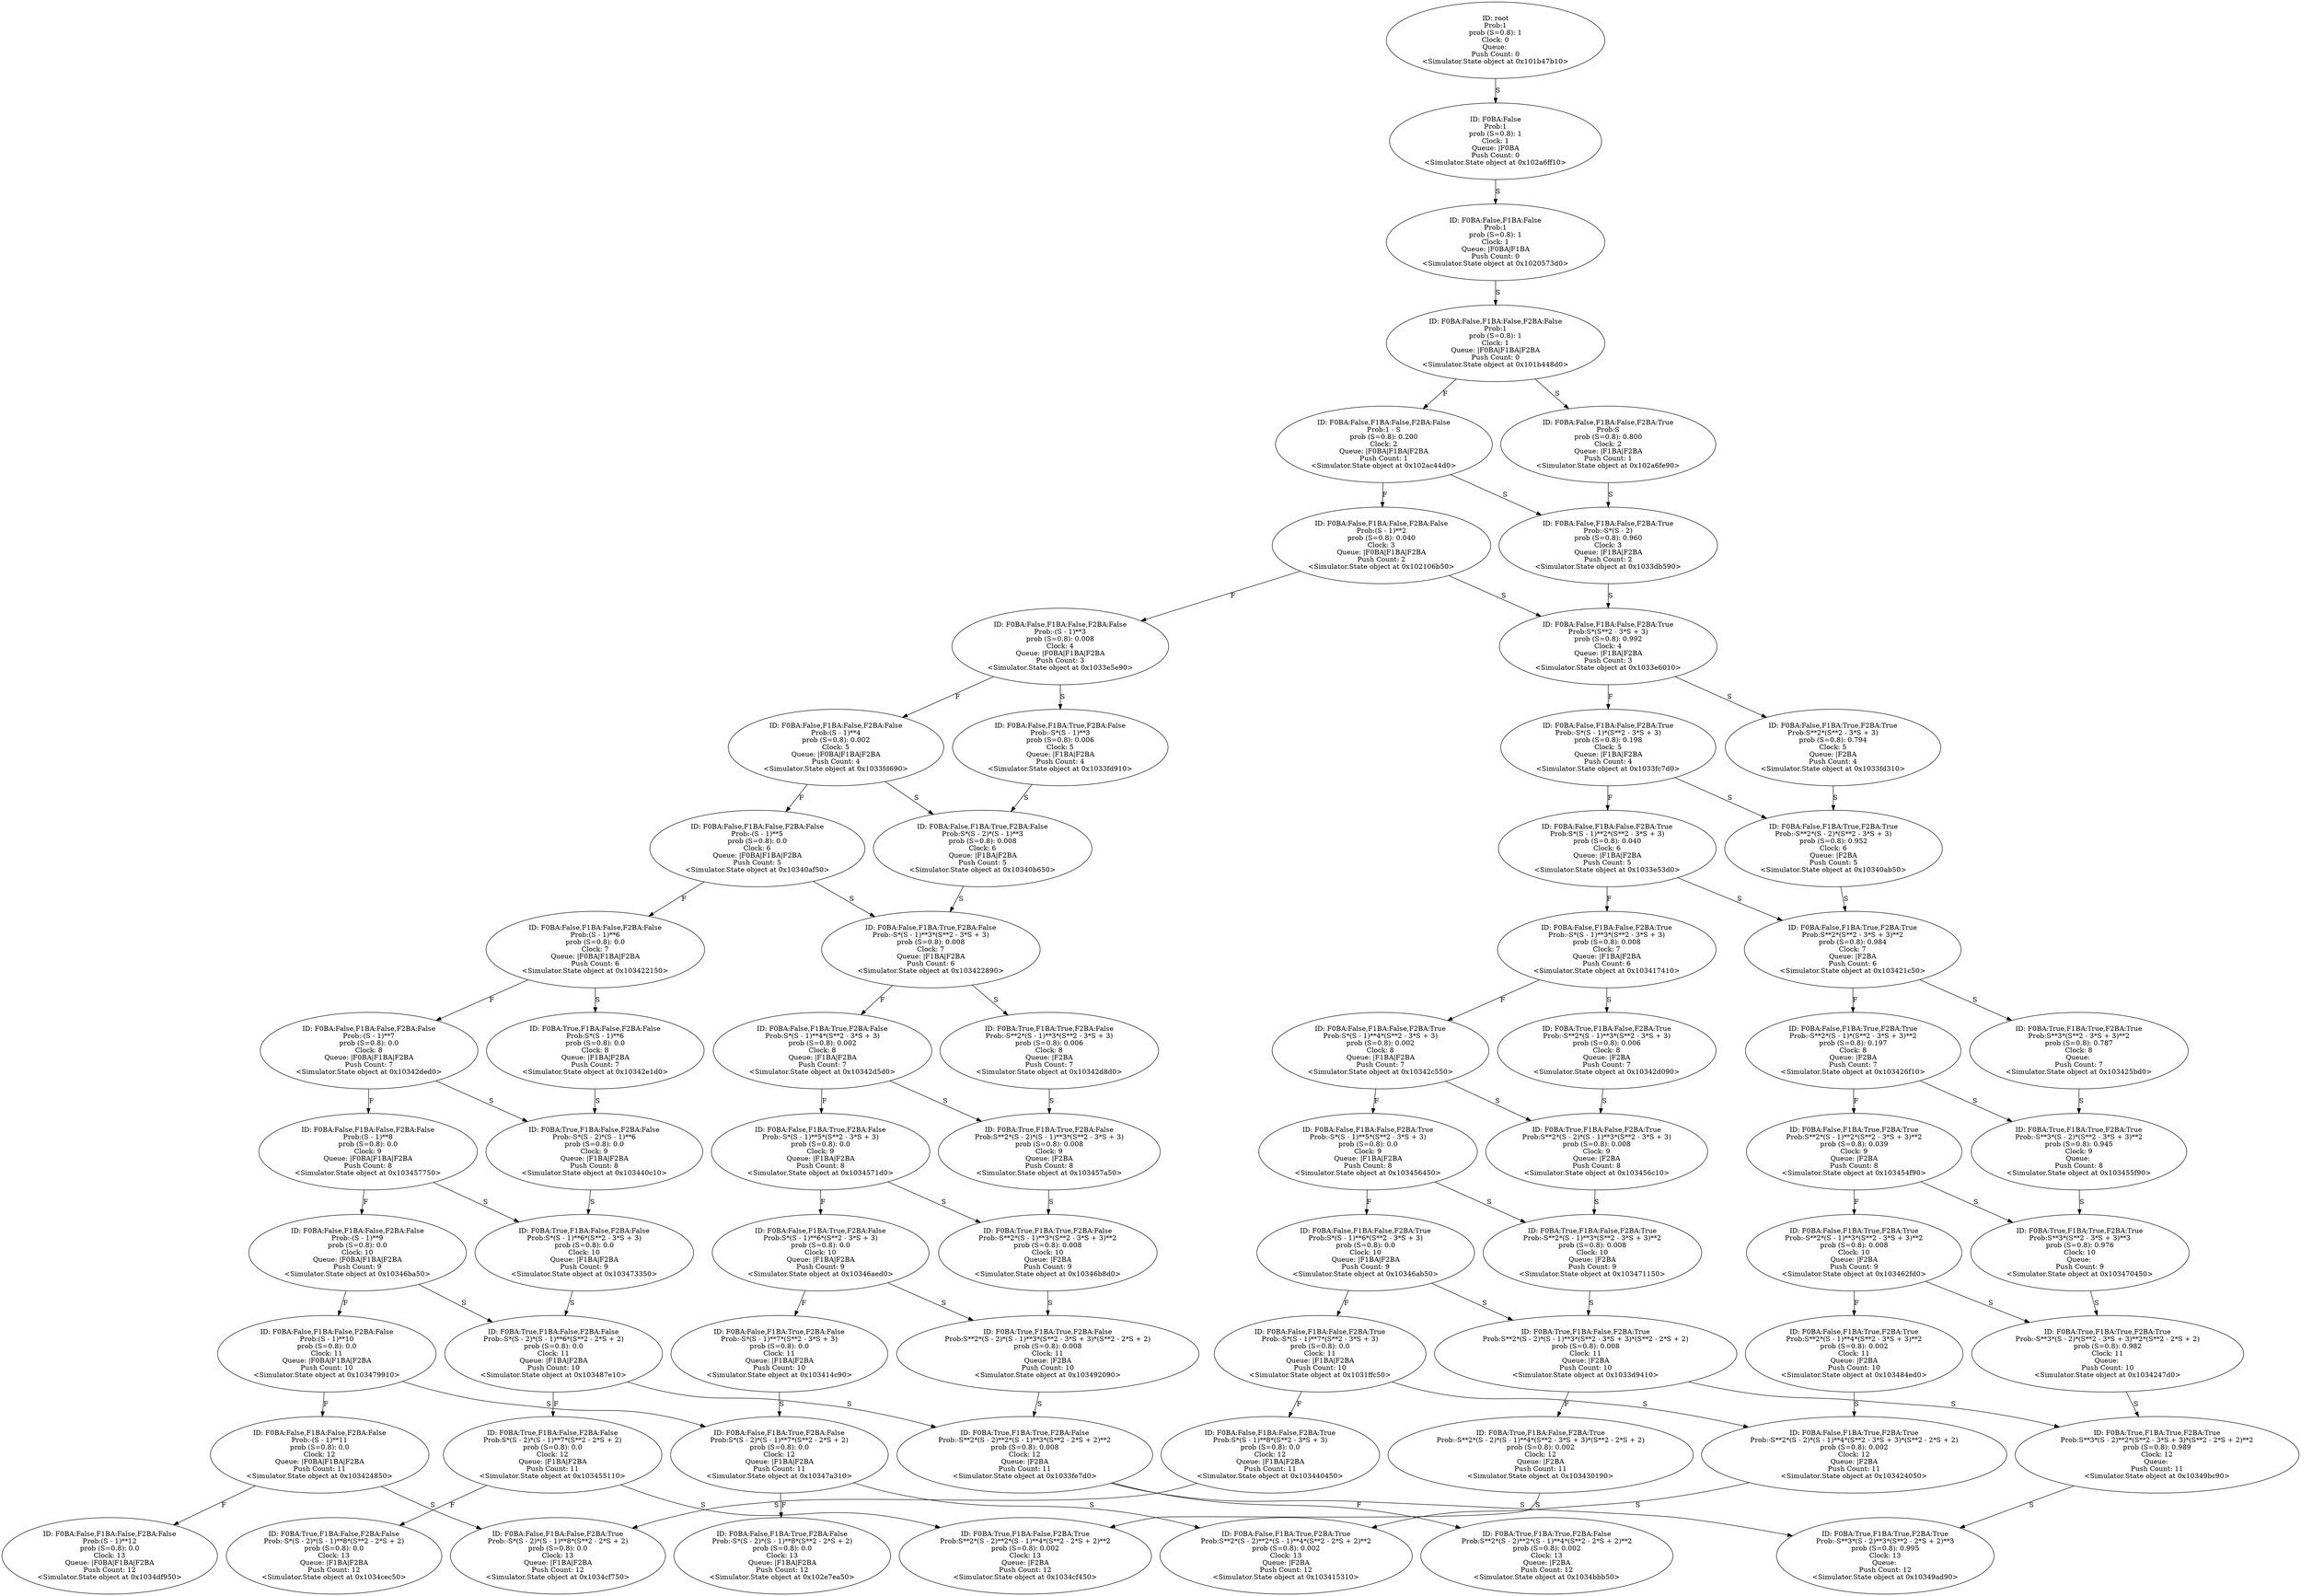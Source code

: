 digraph "./Output/pulls.wrp" {
	<Simulator.State object at 0x101b47b10> [label="ID: root
Prob:1
prob (S=0.8): 1
Clock: 0
Queue: 
Push Count: 0
<Simulator.State object at 0x101b47b10>"]
	<Simulator.State object at 0x101b47b10> -> <Simulator.State object at 0x102a6ff10> [label=S]
	<Simulator.State object at 0x102a6ff10> [label="ID: F0BA:False
Prob:1
prob (S=0.8): 1
Clock: 1
Queue: |F0BA
Push Count: 0
<Simulator.State object at 0x102a6ff10>"]
	<Simulator.State object at 0x102a6ff10> -> <Simulator.State object at 0x1020573d0> [label=S]
	<Simulator.State object at 0x1020573d0> [label="ID: F0BA:False,F1BA:False
Prob:1
prob (S=0.8): 1
Clock: 1
Queue: |F0BA|F1BA
Push Count: 0
<Simulator.State object at 0x1020573d0>"]
	<Simulator.State object at 0x1020573d0> -> <Simulator.State object at 0x101b448d0> [label=S]
	<Simulator.State object at 0x101b448d0> [label="ID: F0BA:False,F1BA:False,F2BA:False
Prob:1
prob (S=0.8): 1
Clock: 1
Queue: |F0BA|F1BA|F2BA
Push Count: 0
<Simulator.State object at 0x101b448d0>"]
	<Simulator.State object at 0x101b448d0> -> <Simulator.State object at 0x102ac44d0> [label=F]
	<Simulator.State object at 0x101b448d0> -> <Simulator.State object at 0x102a6fe90> [label=S]
	<Simulator.State object at 0x102ac44d0> [label="ID: F0BA:False,F1BA:False,F2BA:False
Prob:1 - S
prob (S=0.8): 0.200
Clock: 2
Queue: |F0BA|F1BA|F2BA
Push Count: 1
<Simulator.State object at 0x102ac44d0>"]
	<Simulator.State object at 0x102ac44d0> -> <Simulator.State object at 0x102106b50> [label=F]
	<Simulator.State object at 0x102ac44d0> -> <Simulator.State object at 0x1033db590> [label=S]
	<Simulator.State object at 0x102a6fe90> [label="ID: F0BA:False,F1BA:False,F2BA:True
Prob:S
prob (S=0.8): 0.800
Clock: 2
Queue: |F1BA|F2BA
Push Count: 1
<Simulator.State object at 0x102a6fe90>"]
	<Simulator.State object at 0x102a6fe90> -> <Simulator.State object at 0x1033db590> [label=S]
	<Simulator.State object at 0x102106b50> [label="ID: F0BA:False,F1BA:False,F2BA:False
Prob:(S - 1)**2
prob (S=0.8): 0.040
Clock: 3
Queue: |F0BA|F1BA|F2BA
Push Count: 2
<Simulator.State object at 0x102106b50>"]
	<Simulator.State object at 0x102106b50> -> <Simulator.State object at 0x1033e5e90> [label=F]
	<Simulator.State object at 0x102106b50> -> <Simulator.State object at 0x1033e6010> [label=S]
	<Simulator.State object at 0x1033db590> [label="ID: F0BA:False,F1BA:False,F2BA:True
Prob:-S*(S - 2)
prob (S=0.8): 0.960
Clock: 3
Queue: |F1BA|F2BA
Push Count: 2
<Simulator.State object at 0x1033db590>"]
	<Simulator.State object at 0x1033db590> -> <Simulator.State object at 0x1033e6010> [label=S]
	<Simulator.State object at 0x1033e5e90> [label="ID: F0BA:False,F1BA:False,F2BA:False
Prob:-(S - 1)**3
prob (S=0.8): 0.008
Clock: 4
Queue: |F0BA|F1BA|F2BA
Push Count: 3
<Simulator.State object at 0x1033e5e90>"]
	<Simulator.State object at 0x1033e5e90> -> <Simulator.State object at 0x1033fd690> [label=F]
	<Simulator.State object at 0x1033e5e90> -> <Simulator.State object at 0x1033fd910> [label=S]
	<Simulator.State object at 0x1033e6010> [label="ID: F0BA:False,F1BA:False,F2BA:True
Prob:S*(S**2 - 3*S + 3)
prob (S=0.8): 0.992
Clock: 4
Queue: |F1BA|F2BA
Push Count: 3
<Simulator.State object at 0x1033e6010>"]
	<Simulator.State object at 0x1033e6010> -> <Simulator.State object at 0x1033fc7d0> [label=F]
	<Simulator.State object at 0x1033e6010> -> <Simulator.State object at 0x1033fd310> [label=S]
	<Simulator.State object at 0x1033fd690> [label="ID: F0BA:False,F1BA:False,F2BA:False
Prob:(S - 1)**4
prob (S=0.8): 0.002
Clock: 5
Queue: |F0BA|F1BA|F2BA
Push Count: 4
<Simulator.State object at 0x1033fd690>"]
	<Simulator.State object at 0x1033fd690> -> <Simulator.State object at 0x10340af50> [label=F]
	<Simulator.State object at 0x1033fd690> -> <Simulator.State object at 0x10340b650> [label=S]
	<Simulator.State object at 0x1033fd910> [label="ID: F0BA:False,F1BA:True,F2BA:False
Prob:-S*(S - 1)**3
prob (S=0.8): 0.006
Clock: 5
Queue: |F1BA|F2BA
Push Count: 4
<Simulator.State object at 0x1033fd910>"]
	<Simulator.State object at 0x1033fd910> -> <Simulator.State object at 0x10340b650> [label=S]
	<Simulator.State object at 0x1033fc7d0> [label="ID: F0BA:False,F1BA:False,F2BA:True
Prob:-S*(S - 1)*(S**2 - 3*S + 3)
prob (S=0.8): 0.198
Clock: 5
Queue: |F1BA|F2BA
Push Count: 4
<Simulator.State object at 0x1033fc7d0>"]
	<Simulator.State object at 0x1033fc7d0> -> <Simulator.State object at 0x1033e53d0> [label=F]
	<Simulator.State object at 0x1033fc7d0> -> <Simulator.State object at 0x10340ab50> [label=S]
	<Simulator.State object at 0x1033fd310> [label="ID: F0BA:False,F1BA:True,F2BA:True
Prob:S**2*(S**2 - 3*S + 3)
prob (S=0.8): 0.794
Clock: 5
Queue: |F2BA
Push Count: 4
<Simulator.State object at 0x1033fd310>"]
	<Simulator.State object at 0x1033fd310> -> <Simulator.State object at 0x10340ab50> [label=S]
	<Simulator.State object at 0x10340af50> [label="ID: F0BA:False,F1BA:False,F2BA:False
Prob:-(S - 1)**5
prob (S=0.8): 0.0
Clock: 6
Queue: |F0BA|F1BA|F2BA
Push Count: 5
<Simulator.State object at 0x10340af50>"]
	<Simulator.State object at 0x10340af50> -> <Simulator.State object at 0x103422150> [label=F]
	<Simulator.State object at 0x10340af50> -> <Simulator.State object at 0x103422890> [label=S]
	<Simulator.State object at 0x10340b650> [label="ID: F0BA:False,F1BA:True,F2BA:False
Prob:S*(S - 2)*(S - 1)**3
prob (S=0.8): 0.008
Clock: 6
Queue: |F1BA|F2BA
Push Count: 5
<Simulator.State object at 0x10340b650>"]
	<Simulator.State object at 0x10340b650> -> <Simulator.State object at 0x103422890> [label=S]
	<Simulator.State object at 0x1033e53d0> [label="ID: F0BA:False,F1BA:False,F2BA:True
Prob:S*(S - 1)**2*(S**2 - 3*S + 3)
prob (S=0.8): 0.040
Clock: 6
Queue: |F1BA|F2BA
Push Count: 5
<Simulator.State object at 0x1033e53d0>"]
	<Simulator.State object at 0x1033e53d0> -> <Simulator.State object at 0x103417410> [label=F]
	<Simulator.State object at 0x1033e53d0> -> <Simulator.State object at 0x103421c50> [label=S]
	<Simulator.State object at 0x10340ab50> [label="ID: F0BA:False,F1BA:True,F2BA:True
Prob:-S**2*(S - 2)*(S**2 - 3*S + 3)
prob (S=0.8): 0.952
Clock: 6
Queue: |F2BA
Push Count: 5
<Simulator.State object at 0x10340ab50>"]
	<Simulator.State object at 0x10340ab50> -> <Simulator.State object at 0x103421c50> [label=S]
	<Simulator.State object at 0x103422150> [label="ID: F0BA:False,F1BA:False,F2BA:False
Prob:(S - 1)**6
prob (S=0.8): 0.0
Clock: 7
Queue: |F0BA|F1BA|F2BA
Push Count: 6
<Simulator.State object at 0x103422150>"]
	<Simulator.State object at 0x103422150> -> <Simulator.State object at 0x10342ded0> [label=F]
	<Simulator.State object at 0x103422150> -> <Simulator.State object at 0x10342e1d0> [label=S]
	<Simulator.State object at 0x103422890> [label="ID: F0BA:False,F1BA:True,F2BA:False
Prob:-S*(S - 1)**3*(S**2 - 3*S + 3)
prob (S=0.8): 0.008
Clock: 7
Queue: |F1BA|F2BA
Push Count: 6
<Simulator.State object at 0x103422890>"]
	<Simulator.State object at 0x103422890> -> <Simulator.State object at 0x10342d5d0> [label=F]
	<Simulator.State object at 0x103422890> -> <Simulator.State object at 0x10342d8d0> [label=S]
	<Simulator.State object at 0x103417410> [label="ID: F0BA:False,F1BA:False,F2BA:True
Prob:-S*(S - 1)**3*(S**2 - 3*S + 3)
prob (S=0.8): 0.008
Clock: 7
Queue: |F1BA|F2BA
Push Count: 6
<Simulator.State object at 0x103417410>"]
	<Simulator.State object at 0x103417410> -> <Simulator.State object at 0x10342c550> [label=F]
	<Simulator.State object at 0x103417410> -> <Simulator.State object at 0x10342d090> [label=S]
	<Simulator.State object at 0x103421c50> [label="ID: F0BA:False,F1BA:True,F2BA:True
Prob:S**2*(S**2 - 3*S + 3)**2
prob (S=0.8): 0.984
Clock: 7
Queue: |F2BA
Push Count: 6
<Simulator.State object at 0x103421c50>"]
	<Simulator.State object at 0x103421c50> -> <Simulator.State object at 0x103426f10> [label=F]
	<Simulator.State object at 0x103421c50> -> <Simulator.State object at 0x103425bd0> [label=S]
	<Simulator.State object at 0x10342ded0> [label="ID: F0BA:False,F1BA:False,F2BA:False
Prob:-(S - 1)**7
prob (S=0.8): 0.0
Clock: 8
Queue: |F0BA|F1BA|F2BA
Push Count: 7
<Simulator.State object at 0x10342ded0>"]
	<Simulator.State object at 0x10342ded0> -> <Simulator.State object at 0x103457750> [label=F]
	<Simulator.State object at 0x10342ded0> -> <Simulator.State object at 0x103440c10> [label=S]
	<Simulator.State object at 0x10342e1d0> [label="ID: F0BA:True,F1BA:False,F2BA:False
Prob:S*(S - 1)**6
prob (S=0.8): 0.0
Clock: 8
Queue: |F1BA|F2BA
Push Count: 7
<Simulator.State object at 0x10342e1d0>"]
	<Simulator.State object at 0x10342e1d0> -> <Simulator.State object at 0x103440c10> [label=S]
	<Simulator.State object at 0x10342d5d0> [label="ID: F0BA:False,F1BA:True,F2BA:False
Prob:S*(S - 1)**4*(S**2 - 3*S + 3)
prob (S=0.8): 0.002
Clock: 8
Queue: |F1BA|F2BA
Push Count: 7
<Simulator.State object at 0x10342d5d0>"]
	<Simulator.State object at 0x10342d5d0> -> <Simulator.State object at 0x1034571d0> [label=F]
	<Simulator.State object at 0x10342d5d0> -> <Simulator.State object at 0x103457a50> [label=S]
	<Simulator.State object at 0x10342d8d0> [label="ID: F0BA:True,F1BA:True,F2BA:False
Prob:-S**2*(S - 1)**3*(S**2 - 3*S + 3)
prob (S=0.8): 0.006
Clock: 8
Queue: |F2BA
Push Count: 7
<Simulator.State object at 0x10342d8d0>"]
	<Simulator.State object at 0x10342d8d0> -> <Simulator.State object at 0x103457a50> [label=S]
	<Simulator.State object at 0x10342c550> [label="ID: F0BA:False,F1BA:False,F2BA:True
Prob:S*(S - 1)**4*(S**2 - 3*S + 3)
prob (S=0.8): 0.002
Clock: 8
Queue: |F1BA|F2BA
Push Count: 7
<Simulator.State object at 0x10342c550>"]
	<Simulator.State object at 0x10342c550> -> <Simulator.State object at 0x103456450> [label=F]
	<Simulator.State object at 0x10342c550> -> <Simulator.State object at 0x103456c10> [label=S]
	<Simulator.State object at 0x10342d090> [label="ID: F0BA:True,F1BA:False,F2BA:True
Prob:-S**2*(S - 1)**3*(S**2 - 3*S + 3)
prob (S=0.8): 0.006
Clock: 8
Queue: |F2BA
Push Count: 7
<Simulator.State object at 0x10342d090>"]
	<Simulator.State object at 0x10342d090> -> <Simulator.State object at 0x103456c10> [label=S]
	<Simulator.State object at 0x103426f10> [label="ID: F0BA:False,F1BA:True,F2BA:True
Prob:-S**2*(S - 1)*(S**2 - 3*S + 3)**2
prob (S=0.8): 0.197
Clock: 8
Queue: |F2BA
Push Count: 7
<Simulator.State object at 0x103426f10>"]
	<Simulator.State object at 0x103426f10> -> <Simulator.State object at 0x103454f90> [label=F]
	<Simulator.State object at 0x103426f10> -> <Simulator.State object at 0x103455f90> [label=S]
	<Simulator.State object at 0x103425bd0> [label="ID: F0BA:True,F1BA:True,F2BA:True
Prob:S**3*(S**2 - 3*S + 3)**2
prob (S=0.8): 0.787
Clock: 8
Queue: 
Push Count: 7
<Simulator.State object at 0x103425bd0>"]
	<Simulator.State object at 0x103425bd0> -> <Simulator.State object at 0x103455f90> [label=S]
	<Simulator.State object at 0x103457750> [label="ID: F0BA:False,F1BA:False,F2BA:False
Prob:(S - 1)**8
prob (S=0.8): 0.0
Clock: 9
Queue: |F0BA|F1BA|F2BA
Push Count: 8
<Simulator.State object at 0x103457750>"]
	<Simulator.State object at 0x103457750> -> <Simulator.State object at 0x10346ba50> [label=F]
	<Simulator.State object at 0x103457750> -> <Simulator.State object at 0x103473350> [label=S]
	<Simulator.State object at 0x103440c10> [label="ID: F0BA:True,F1BA:False,F2BA:False
Prob:-S*(S - 2)*(S - 1)**6
prob (S=0.8): 0.0
Clock: 9
Queue: |F1BA|F2BA
Push Count: 8
<Simulator.State object at 0x103440c10>"]
	<Simulator.State object at 0x103440c10> -> <Simulator.State object at 0x103473350> [label=S]
	<Simulator.State object at 0x1034571d0> [label="ID: F0BA:False,F1BA:True,F2BA:False
Prob:-S*(S - 1)**5*(S**2 - 3*S + 3)
prob (S=0.8): 0.0
Clock: 9
Queue: |F1BA|F2BA
Push Count: 8
<Simulator.State object at 0x1034571d0>"]
	<Simulator.State object at 0x1034571d0> -> <Simulator.State object at 0x10346aed0> [label=F]
	<Simulator.State object at 0x1034571d0> -> <Simulator.State object at 0x10346b8d0> [label=S]
	<Simulator.State object at 0x103457a50> [label="ID: F0BA:True,F1BA:True,F2BA:False
Prob:S**2*(S - 2)*(S - 1)**3*(S**2 - 3*S + 3)
prob (S=0.8): 0.008
Clock: 9
Queue: |F2BA
Push Count: 8
<Simulator.State object at 0x103457a50>"]
	<Simulator.State object at 0x103457a50> -> <Simulator.State object at 0x10346b8d0> [label=S]
	<Simulator.State object at 0x103456450> [label="ID: F0BA:False,F1BA:False,F2BA:True
Prob:-S*(S - 1)**5*(S**2 - 3*S + 3)
prob (S=0.8): 0.0
Clock: 9
Queue: |F1BA|F2BA
Push Count: 8
<Simulator.State object at 0x103456450>"]
	<Simulator.State object at 0x103456450> -> <Simulator.State object at 0x10346ab50> [label=F]
	<Simulator.State object at 0x103456450> -> <Simulator.State object at 0x103471150> [label=S]
	<Simulator.State object at 0x103456c10> [label="ID: F0BA:True,F1BA:False,F2BA:True
Prob:S**2*(S - 2)*(S - 1)**3*(S**2 - 3*S + 3)
prob (S=0.8): 0.008
Clock: 9
Queue: |F2BA
Push Count: 8
<Simulator.State object at 0x103456c10>"]
	<Simulator.State object at 0x103456c10> -> <Simulator.State object at 0x103471150> [label=S]
	<Simulator.State object at 0x103454f90> [label="ID: F0BA:False,F1BA:True,F2BA:True
Prob:S**2*(S - 1)**2*(S**2 - 3*S + 3)**2
prob (S=0.8): 0.039
Clock: 9
Queue: |F2BA
Push Count: 8
<Simulator.State object at 0x103454f90>"]
	<Simulator.State object at 0x103454f90> -> <Simulator.State object at 0x103462fd0> [label=F]
	<Simulator.State object at 0x103454f90> -> <Simulator.State object at 0x103470450> [label=S]
	<Simulator.State object at 0x103455f90> [label="ID: F0BA:True,F1BA:True,F2BA:True
Prob:-S**3*(S - 2)*(S**2 - 3*S + 3)**2
prob (S=0.8): 0.945
Clock: 9
Queue: 
Push Count: 8
<Simulator.State object at 0x103455f90>"]
	<Simulator.State object at 0x103455f90> -> <Simulator.State object at 0x103470450> [label=S]
	<Simulator.State object at 0x10346ba50> [label="ID: F0BA:False,F1BA:False,F2BA:False
Prob:-(S - 1)**9
prob (S=0.8): 0.0
Clock: 10
Queue: |F0BA|F1BA|F2BA
Push Count: 9
<Simulator.State object at 0x10346ba50>"]
	<Simulator.State object at 0x10346ba50> -> <Simulator.State object at 0x103479910> [label=F]
	<Simulator.State object at 0x10346ba50> -> <Simulator.State object at 0x103487e10> [label=S]
	<Simulator.State object at 0x103473350> [label="ID: F0BA:True,F1BA:False,F2BA:False
Prob:S*(S - 1)**6*(S**2 - 3*S + 3)
prob (S=0.8): 0.0
Clock: 10
Queue: |F1BA|F2BA
Push Count: 9
<Simulator.State object at 0x103473350>"]
	<Simulator.State object at 0x103473350> -> <Simulator.State object at 0x103487e10> [label=S]
	<Simulator.State object at 0x10346aed0> [label="ID: F0BA:False,F1BA:True,F2BA:False
Prob:S*(S - 1)**6*(S**2 - 3*S + 3)
prob (S=0.8): 0.0
Clock: 10
Queue: |F1BA|F2BA
Push Count: 9
<Simulator.State object at 0x10346aed0>"]
	<Simulator.State object at 0x10346aed0> -> <Simulator.State object at 0x103414c90> [label=F]
	<Simulator.State object at 0x10346aed0> -> <Simulator.State object at 0x103492090> [label=S]
	<Simulator.State object at 0x10346b8d0> [label="ID: F0BA:True,F1BA:True,F2BA:False
Prob:-S**2*(S - 1)**3*(S**2 - 3*S + 3)**2
prob (S=0.8): 0.008
Clock: 10
Queue: |F2BA
Push Count: 9
<Simulator.State object at 0x10346b8d0>"]
	<Simulator.State object at 0x10346b8d0> -> <Simulator.State object at 0x103492090> [label=S]
	<Simulator.State object at 0x10346ab50> [label="ID: F0BA:False,F1BA:False,F2BA:True
Prob:S*(S - 1)**6*(S**2 - 3*S + 3)
prob (S=0.8): 0.0
Clock: 10
Queue: |F1BA|F2BA
Push Count: 9
<Simulator.State object at 0x10346ab50>"]
	<Simulator.State object at 0x10346ab50> -> <Simulator.State object at 0x1031ffc50> [label=F]
	<Simulator.State object at 0x10346ab50> -> <Simulator.State object at 0x1033d9410> [label=S]
	<Simulator.State object at 0x103471150> [label="ID: F0BA:True,F1BA:False,F2BA:True
Prob:-S**2*(S - 1)**3*(S**2 - 3*S + 3)**2
prob (S=0.8): 0.008
Clock: 10
Queue: |F2BA
Push Count: 9
<Simulator.State object at 0x103471150>"]
	<Simulator.State object at 0x103471150> -> <Simulator.State object at 0x1033d9410> [label=S]
	<Simulator.State object at 0x103462fd0> [label="ID: F0BA:False,F1BA:True,F2BA:True
Prob:-S**2*(S - 1)**3*(S**2 - 3*S + 3)**2
prob (S=0.8): 0.008
Clock: 10
Queue: |F2BA
Push Count: 9
<Simulator.State object at 0x103462fd0>"]
	<Simulator.State object at 0x103462fd0> -> <Simulator.State object at 0x103484ed0> [label=F]
	<Simulator.State object at 0x103462fd0> -> <Simulator.State object at 0x1034247d0> [label=S]
	<Simulator.State object at 0x103470450> [label="ID: F0BA:True,F1BA:True,F2BA:True
Prob:S**3*(S**2 - 3*S + 3)**3
prob (S=0.8): 0.976
Clock: 10
Queue: 
Push Count: 9
<Simulator.State object at 0x103470450>"]
	<Simulator.State object at 0x103470450> -> <Simulator.State object at 0x1034247d0> [label=S]
	<Simulator.State object at 0x103479910> [label="ID: F0BA:False,F1BA:False,F2BA:False
Prob:(S - 1)**10
prob (S=0.8): 0.0
Clock: 11
Queue: |F0BA|F1BA|F2BA
Push Count: 10
<Simulator.State object at 0x103479910>"]
	<Simulator.State object at 0x103479910> -> <Simulator.State object at 0x103424850> [label=F]
	<Simulator.State object at 0x103479910> -> <Simulator.State object at 0x10347a310> [label=S]
	<Simulator.State object at 0x103487e10> [label="ID: F0BA:True,F1BA:False,F2BA:False
Prob:-S*(S - 2)*(S - 1)**6*(S**2 - 2*S + 2)
prob (S=0.8): 0.0
Clock: 11
Queue: |F1BA|F2BA
Push Count: 10
<Simulator.State object at 0x103487e10>"]
	<Simulator.State object at 0x103487e10> -> <Simulator.State object at 0x103455110> [label=F]
	<Simulator.State object at 0x103487e10> -> <Simulator.State object at 0x1033fe7d0> [label=S]
	<Simulator.State object at 0x103414c90> [label="ID: F0BA:False,F1BA:True,F2BA:False
Prob:-S*(S - 1)**7*(S**2 - 3*S + 3)
prob (S=0.8): 0.0
Clock: 11
Queue: |F1BA|F2BA
Push Count: 10
<Simulator.State object at 0x103414c90>"]
	<Simulator.State object at 0x103414c90> -> <Simulator.State object at 0x10347a310> [label=S]
	<Simulator.State object at 0x103492090> [label="ID: F0BA:True,F1BA:True,F2BA:False
Prob:S**2*(S - 2)*(S - 1)**3*(S**2 - 3*S + 3)*(S**2 - 2*S + 2)
prob (S=0.8): 0.008
Clock: 11
Queue: |F2BA
Push Count: 10
<Simulator.State object at 0x103492090>"]
	<Simulator.State object at 0x103492090> -> <Simulator.State object at 0x1033fe7d0> [label=S]
	<Simulator.State object at 0x1031ffc50> [label="ID: F0BA:False,F1BA:False,F2BA:True
Prob:-S*(S - 1)**7*(S**2 - 3*S + 3)
prob (S=0.8): 0.0
Clock: 11
Queue: |F1BA|F2BA
Push Count: 10
<Simulator.State object at 0x1031ffc50>"]
	<Simulator.State object at 0x1031ffc50> -> <Simulator.State object at 0x103440450> [label=F]
	<Simulator.State object at 0x1031ffc50> -> <Simulator.State object at 0x103424050> [label=S]
	<Simulator.State object at 0x1033d9410> [label="ID: F0BA:True,F1BA:False,F2BA:True
Prob:S**2*(S - 2)*(S - 1)**3*(S**2 - 3*S + 3)*(S**2 - 2*S + 2)
prob (S=0.8): 0.008
Clock: 11
Queue: |F2BA
Push Count: 10
<Simulator.State object at 0x1033d9410>"]
	<Simulator.State object at 0x1033d9410> -> <Simulator.State object at 0x103430190> [label=F]
	<Simulator.State object at 0x1033d9410> -> <Simulator.State object at 0x10349bc90> [label=S]
	<Simulator.State object at 0x103484ed0> [label="ID: F0BA:False,F1BA:True,F2BA:True
Prob:S**2*(S - 1)**4*(S**2 - 3*S + 3)**2
prob (S=0.8): 0.002
Clock: 11
Queue: |F2BA
Push Count: 10
<Simulator.State object at 0x103484ed0>"]
	<Simulator.State object at 0x103484ed0> -> <Simulator.State object at 0x103424050> [label=S]
	<Simulator.State object at 0x1034247d0> [label="ID: F0BA:True,F1BA:True,F2BA:True
Prob:-S**3*(S - 2)*(S**2 - 3*S + 3)**2*(S**2 - 2*S + 2)
prob (S=0.8): 0.982
Clock: 11
Queue: 
Push Count: 10
<Simulator.State object at 0x1034247d0>"]
	<Simulator.State object at 0x1034247d0> -> <Simulator.State object at 0x10349bc90> [label=S]
	<Simulator.State object at 0x103424850> [label="ID: F0BA:False,F1BA:False,F2BA:False
Prob:-(S - 1)**11
prob (S=0.8): 0.0
Clock: 12
Queue: |F0BA|F1BA|F2BA
Push Count: 11
<Simulator.State object at 0x103424850>"]
	<Simulator.State object at 0x103424850> -> <Simulator.State object at 0x1034df950> [label=F]
	<Simulator.State object at 0x103424850> -> <Simulator.State object at 0x1034cf750> [label=S]
	<Simulator.State object at 0x10347a310> [label="ID: F0BA:False,F1BA:True,F2BA:False
Prob:S*(S - 2)*(S - 1)**7*(S**2 - 2*S + 2)
prob (S=0.8): 0.0
Clock: 12
Queue: |F1BA|F2BA
Push Count: 11
<Simulator.State object at 0x10347a310>"]
	<Simulator.State object at 0x10347a310> -> <Simulator.State object at 0x102e7ea50> [label=F]
	<Simulator.State object at 0x10347a310> -> <Simulator.State object at 0x103415310> [label=S]
	<Simulator.State object at 0x103455110> [label="ID: F0BA:True,F1BA:False,F2BA:False
Prob:S*(S - 2)*(S - 1)**7*(S**2 - 2*S + 2)
prob (S=0.8): 0.0
Clock: 12
Queue: |F1BA|F2BA
Push Count: 11
<Simulator.State object at 0x103455110>"]
	<Simulator.State object at 0x103455110> -> <Simulator.State object at 0x1034cec50> [label=F]
	<Simulator.State object at 0x103455110> -> <Simulator.State object at 0x1034cf450> [label=S]
	<Simulator.State object at 0x1033fe7d0> [label="ID: F0BA:True,F1BA:True,F2BA:False
Prob:-S**2*(S - 2)**2*(S - 1)**3*(S**2 - 2*S + 2)**2
prob (S=0.8): 0.008
Clock: 12
Queue: |F2BA
Push Count: 11
<Simulator.State object at 0x1033fe7d0>"]
	<Simulator.State object at 0x1033fe7d0> -> <Simulator.State object at 0x1034bbb50> [label=F]
	<Simulator.State object at 0x1033fe7d0> -> <Simulator.State object at 0x10349ad90> [label=S]
	<Simulator.State object at 0x103440450> [label="ID: F0BA:False,F1BA:False,F2BA:True
Prob:S*(S - 1)**8*(S**2 - 3*S + 3)
prob (S=0.8): 0.0
Clock: 12
Queue: |F1BA|F2BA
Push Count: 11
<Simulator.State object at 0x103440450>"]
	<Simulator.State object at 0x103440450> -> <Simulator.State object at 0x1034cf750> [label=S]
	<Simulator.State object at 0x103424050> [label="ID: F0BA:False,F1BA:True,F2BA:True
Prob:-S**2*(S - 2)*(S - 1)**4*(S**2 - 3*S + 3)*(S**2 - 2*S + 2)
prob (S=0.8): 0.002
Clock: 12
Queue: |F2BA
Push Count: 11
<Simulator.State object at 0x103424050>"]
	<Simulator.State object at 0x103424050> -> <Simulator.State object at 0x103415310> [label=S]
	<Simulator.State object at 0x103430190> [label="ID: F0BA:True,F1BA:False,F2BA:True
Prob:-S**2*(S - 2)*(S - 1)**4*(S**2 - 3*S + 3)*(S**2 - 2*S + 2)
prob (S=0.8): 0.002
Clock: 12
Queue: |F2BA
Push Count: 11
<Simulator.State object at 0x103430190>"]
	<Simulator.State object at 0x103430190> -> <Simulator.State object at 0x1034cf450> [label=S]
	<Simulator.State object at 0x10349bc90> [label="ID: F0BA:True,F1BA:True,F2BA:True
Prob:S**3*(S - 2)**2*(S**2 - 3*S + 3)*(S**2 - 2*S + 2)**2
prob (S=0.8): 0.989
Clock: 12
Queue: 
Push Count: 11
<Simulator.State object at 0x10349bc90>"]
	<Simulator.State object at 0x10349bc90> -> <Simulator.State object at 0x10349ad90> [label=S]
	<Simulator.State object at 0x1034df950> [label="ID: F0BA:False,F1BA:False,F2BA:False
Prob:(S - 1)**12
prob (S=0.8): 0.0
Clock: 13
Queue: |F0BA|F1BA|F2BA
Push Count: 12
<Simulator.State object at 0x1034df950>"]
	<Simulator.State object at 0x1034cf750> [label="ID: F0BA:False,F1BA:False,F2BA:True
Prob:-S*(S - 2)*(S - 1)**8*(S**2 - 2*S + 2)
prob (S=0.8): 0.0
Clock: 13
Queue: |F1BA|F2BA
Push Count: 12
<Simulator.State object at 0x1034cf750>"]
	<Simulator.State object at 0x102e7ea50> [label="ID: F0BA:False,F1BA:True,F2BA:False
Prob:-S*(S - 2)*(S - 1)**8*(S**2 - 2*S + 2)
prob (S=0.8): 0.0
Clock: 13
Queue: |F1BA|F2BA
Push Count: 12
<Simulator.State object at 0x102e7ea50>"]
	<Simulator.State object at 0x103415310> [label="ID: F0BA:False,F1BA:True,F2BA:True
Prob:S**2*(S - 2)**2*(S - 1)**4*(S**2 - 2*S + 2)**2
prob (S=0.8): 0.002
Clock: 13
Queue: |F2BA
Push Count: 12
<Simulator.State object at 0x103415310>"]
	<Simulator.State object at 0x1034cec50> [label="ID: F0BA:True,F1BA:False,F2BA:False
Prob:-S*(S - 2)*(S - 1)**8*(S**2 - 2*S + 2)
prob (S=0.8): 0.0
Clock: 13
Queue: |F1BA|F2BA
Push Count: 12
<Simulator.State object at 0x1034cec50>"]
	<Simulator.State object at 0x1034cf450> [label="ID: F0BA:True,F1BA:False,F2BA:True
Prob:S**2*(S - 2)**2*(S - 1)**4*(S**2 - 2*S + 2)**2
prob (S=0.8): 0.002
Clock: 13
Queue: |F2BA
Push Count: 12
<Simulator.State object at 0x1034cf450>"]
	<Simulator.State object at 0x1034bbb50> [label="ID: F0BA:True,F1BA:True,F2BA:False
Prob:S**2*(S - 2)**2*(S - 1)**4*(S**2 - 2*S + 2)**2
prob (S=0.8): 0.002
Clock: 13
Queue: |F2BA
Push Count: 12
<Simulator.State object at 0x1034bbb50>"]
	<Simulator.State object at 0x10349ad90> [label="ID: F0BA:True,F1BA:True,F2BA:True
Prob:-S**3*(S - 2)**3*(S**2 - 2*S + 2)**3
prob (S=0.8): 0.995
Clock: 13
Queue: 
Push Count: 12
<Simulator.State object at 0x10349ad90>"]
}
